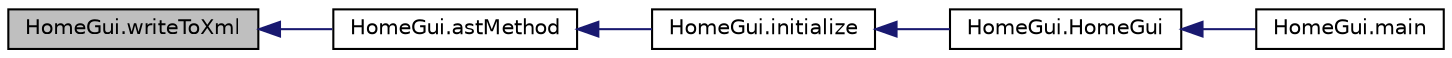 digraph G
{
  edge [fontname="Helvetica",fontsize="10",labelfontname="Helvetica",labelfontsize="10"];
  node [fontname="Helvetica",fontsize="10",shape=record];
  rankdir="LR";
  Node1 [label="HomeGui.writeToXml",height=0.2,width=0.4,color="black", fillcolor="grey75", style="filled" fontcolor="black"];
  Node1 -> Node2 [dir="back",color="midnightblue",fontsize="10",style="solid",fontname="Helvetica"];
  Node2 [label="HomeGui.astMethod",height=0.2,width=0.4,color="black", fillcolor="white", style="filled",URL="$class_home_gui.html#ac44ac869c6c437c200139d79f9f9b027",tooltip="Create the AST."];
  Node2 -> Node3 [dir="back",color="midnightblue",fontsize="10",style="solid",fontname="Helvetica"];
  Node3 [label="HomeGui.initialize",height=0.2,width=0.4,color="black", fillcolor="white", style="filled",URL="$class_home_gui.html#a5e935834d62fe14dfda2c9884f1f7010",tooltip="Save operation."];
  Node3 -> Node4 [dir="back",color="midnightblue",fontsize="10",style="solid",fontname="Helvetica"];
  Node4 [label="HomeGui.HomeGui",height=0.2,width=0.4,color="black", fillcolor="white", style="filled",URL="$class_home_gui.html#add92e1cf71983b9cc6f70f040d3ea593",tooltip="Initialize GUI component and start the process."];
  Node4 -> Node5 [dir="back",color="midnightblue",fontsize="10",style="solid",fontname="Helvetica"];
  Node5 [label="HomeGui.main",height=0.2,width=0.4,color="black", fillcolor="white", style="filled",URL="$class_home_gui.html#a241867731938068ae82ae7d5e7371fa3",tooltip="Launch the application."];
}
